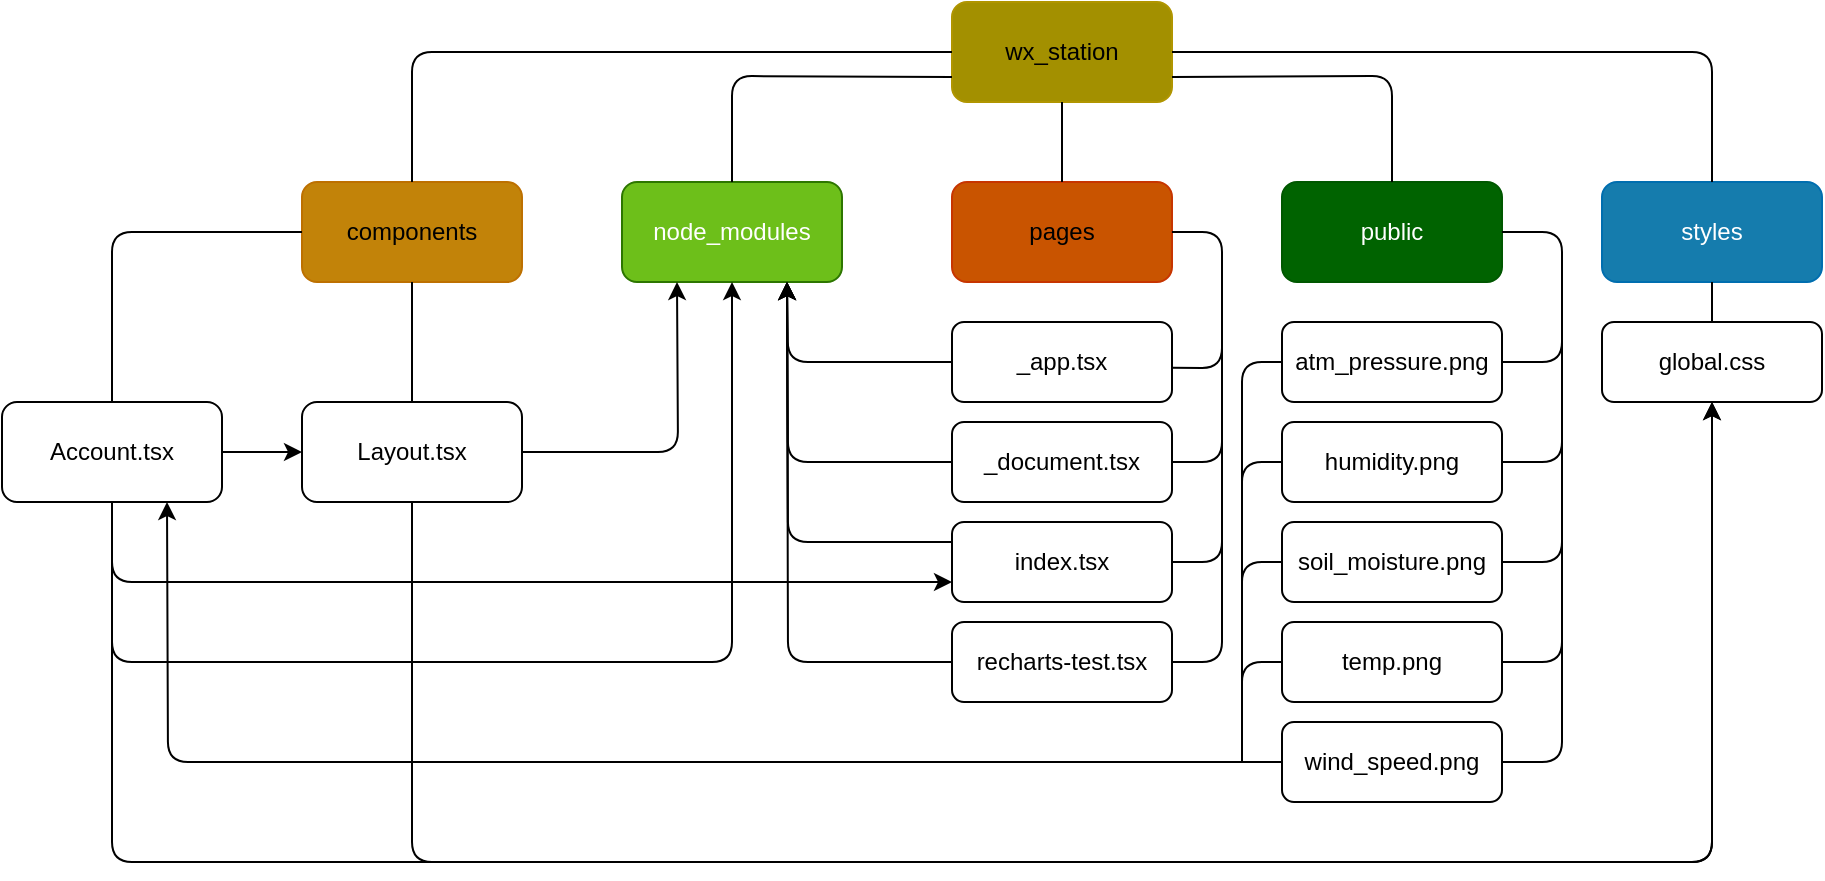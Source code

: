 <mxfile>
    <diagram id="I0hdVwlQZiZu_8XNlH9b" name="Page-1">
        <mxGraphModel dx="693" dy="364" grid="1" gridSize="10" guides="1" tooltips="1" connect="1" arrows="1" fold="1" page="1" pageScale="1" pageWidth="1100" pageHeight="1700" math="0" shadow="0">
            <root>
                <mxCell id="0"/>
                <mxCell id="1" parent="0"/>
                <mxCell id="9" value="wx_station" style="rounded=1;whiteSpace=wrap;html=1;fillColor=#A39000;fontColor=#000000;strokeColor=#B09500;" vertex="1" parent="1">
                    <mxGeometry x="495" y="30" width="110" height="50" as="geometry"/>
                </mxCell>
                <mxCell id="11" value="components" style="rounded=1;whiteSpace=wrap;html=1;fillColor=#C28309;fontColor=#000000;strokeColor=#BD7000;" vertex="1" parent="1">
                    <mxGeometry x="170" y="120" width="110" height="50" as="geometry"/>
                </mxCell>
                <mxCell id="12" value="node_modules" style="rounded=1;whiteSpace=wrap;html=1;fillColor=#6DBF1A;fontColor=#ffffff;strokeColor=#2D7600;" vertex="1" parent="1">
                    <mxGeometry x="330" y="120" width="110" height="50" as="geometry"/>
                </mxCell>
                <mxCell id="13" value="pages" style="rounded=1;whiteSpace=wrap;html=1;fillColor=#C95400;fontColor=#000000;strokeColor=#C73500;" vertex="1" parent="1">
                    <mxGeometry x="495" y="120" width="110" height="50" as="geometry"/>
                </mxCell>
                <mxCell id="14" value="public" style="rounded=1;whiteSpace=wrap;html=1;fillColor=#006300;fontColor=#ffffff;strokeColor=#005700;" vertex="1" parent="1">
                    <mxGeometry x="660" y="120" width="110" height="50" as="geometry"/>
                </mxCell>
                <mxCell id="15" value="styles" style="rounded=1;whiteSpace=wrap;html=1;fillColor=#157CAD;fontColor=#ffffff;strokeColor=#006EAF;" vertex="1" parent="1">
                    <mxGeometry x="820" y="120" width="110" height="50" as="geometry"/>
                </mxCell>
                <mxCell id="16" value="Account.tsx" style="rounded=1;whiteSpace=wrap;html=1;" vertex="1" parent="1">
                    <mxGeometry x="20" y="230" width="110" height="50" as="geometry"/>
                </mxCell>
                <mxCell id="17" value="Layout.tsx" style="rounded=1;whiteSpace=wrap;html=1;" vertex="1" parent="1">
                    <mxGeometry x="170" y="230" width="110" height="50" as="geometry"/>
                </mxCell>
                <mxCell id="25" value="" style="endArrow=classic;html=1;exitX=1;exitY=0.5;exitDx=0;exitDy=0;entryX=0.25;entryY=1;entryDx=0;entryDy=0;" edge="1" parent="1" source="17" target="12">
                    <mxGeometry width="50" height="50" relative="1" as="geometry">
                        <mxPoint x="330" y="260" as="sourcePoint"/>
                        <mxPoint x="380" y="210" as="targetPoint"/>
                        <Array as="points">
                            <mxPoint x="358" y="255"/>
                        </Array>
                    </mxGeometry>
                </mxCell>
                <mxCell id="32" value="_app.tsx" style="rounded=1;whiteSpace=wrap;html=1;" vertex="1" parent="1">
                    <mxGeometry x="495" y="190" width="110" height="40" as="geometry"/>
                </mxCell>
                <mxCell id="33" value="_document.tsx" style="rounded=1;whiteSpace=wrap;html=1;gradientColor=none;fillStyle=auto;fillColor=none;strokeColor=default;strokeWidth=1;" vertex="1" parent="1">
                    <mxGeometry x="495" y="240" width="110" height="40" as="geometry"/>
                </mxCell>
                <mxCell id="34" value="index.tsx" style="rounded=1;whiteSpace=wrap;html=1;" vertex="1" parent="1">
                    <mxGeometry x="495" y="290" width="110" height="40" as="geometry"/>
                </mxCell>
                <mxCell id="35" value="atm_pressure.png" style="rounded=1;whiteSpace=wrap;html=1;" vertex="1" parent="1">
                    <mxGeometry x="660" y="190" width="110" height="40" as="geometry"/>
                </mxCell>
                <mxCell id="36" value="humidity.png" style="rounded=1;whiteSpace=wrap;html=1;" vertex="1" parent="1">
                    <mxGeometry x="660" y="240" width="110" height="40" as="geometry"/>
                </mxCell>
                <mxCell id="37" value="soil_moisture.png" style="rounded=1;whiteSpace=wrap;html=1;" vertex="1" parent="1">
                    <mxGeometry x="660" y="290" width="110" height="40" as="geometry"/>
                </mxCell>
                <mxCell id="38" value="temp.png" style="rounded=1;whiteSpace=wrap;html=1;" vertex="1" parent="1">
                    <mxGeometry x="660" y="340" width="110" height="40" as="geometry"/>
                </mxCell>
                <mxCell id="39" value="wind_speed.png" style="rounded=1;whiteSpace=wrap;html=1;" vertex="1" parent="1">
                    <mxGeometry x="660" y="390" width="110" height="40" as="geometry"/>
                </mxCell>
                <mxCell id="40" value="global.css" style="rounded=1;whiteSpace=wrap;html=1;" vertex="1" parent="1">
                    <mxGeometry x="820" y="190" width="110" height="40" as="geometry"/>
                </mxCell>
                <mxCell id="42" value="recharts-test.tsx" style="rounded=1;whiteSpace=wrap;html=1;" vertex="1" parent="1">
                    <mxGeometry x="495" y="340" width="110" height="40" as="geometry"/>
                </mxCell>
                <mxCell id="61" value="" style="endArrow=none;html=1;entryX=0;entryY=0.5;entryDx=0;entryDy=0;exitX=0.5;exitY=0;exitDx=0;exitDy=0;" edge="1" parent="1" source="11" target="9">
                    <mxGeometry width="50" height="50" relative="1" as="geometry">
                        <mxPoint x="370" y="80" as="sourcePoint"/>
                        <mxPoint x="420" y="30" as="targetPoint"/>
                        <Array as="points">
                            <mxPoint x="225" y="55"/>
                        </Array>
                    </mxGeometry>
                </mxCell>
                <mxCell id="62" value="" style="endArrow=none;html=1;exitX=1;exitY=0.5;exitDx=0;exitDy=0;entryX=0.5;entryY=0;entryDx=0;entryDy=0;" edge="1" parent="1" source="9" target="15">
                    <mxGeometry width="50" height="50" relative="1" as="geometry">
                        <mxPoint x="690" y="90" as="sourcePoint"/>
                        <mxPoint x="740" y="40" as="targetPoint"/>
                        <Array as="points">
                            <mxPoint x="875" y="55"/>
                        </Array>
                    </mxGeometry>
                </mxCell>
                <mxCell id="63" value="" style="endArrow=none;html=1;entryX=0;entryY=0.75;entryDx=0;entryDy=0;exitX=0.5;exitY=0;exitDx=0;exitDy=0;" edge="1" parent="1" source="12" target="9">
                    <mxGeometry width="50" height="50" relative="1" as="geometry">
                        <mxPoint x="410" y="120" as="sourcePoint"/>
                        <mxPoint x="460" y="70" as="targetPoint"/>
                        <Array as="points">
                            <mxPoint x="385" y="67"/>
                        </Array>
                    </mxGeometry>
                </mxCell>
                <mxCell id="64" value="" style="endArrow=none;html=1;exitX=1;exitY=0.75;exitDx=0;exitDy=0;entryX=0.5;entryY=0;entryDx=0;entryDy=0;" edge="1" parent="1" source="9" target="14">
                    <mxGeometry width="50" height="50" relative="1" as="geometry">
                        <mxPoint x="920" y="70" as="sourcePoint"/>
                        <mxPoint x="970" y="20" as="targetPoint"/>
                        <Array as="points">
                            <mxPoint x="715" y="67"/>
                        </Array>
                    </mxGeometry>
                </mxCell>
                <mxCell id="65" value="" style="endArrow=none;html=1;exitX=0.5;exitY=0;exitDx=0;exitDy=0;entryX=0.5;entryY=1;entryDx=0;entryDy=0;" edge="1" parent="1" source="13" target="9">
                    <mxGeometry width="50" height="50" relative="1" as="geometry">
                        <mxPoint x="590" y="130" as="sourcePoint"/>
                        <mxPoint x="640" y="80" as="targetPoint"/>
                    </mxGeometry>
                </mxCell>
                <mxCell id="66" value="" style="endArrow=none;html=1;exitX=0.5;exitY=0;exitDx=0;exitDy=0;entryX=0.5;entryY=1;entryDx=0;entryDy=0;" edge="1" parent="1" source="40" target="15">
                    <mxGeometry width="50" height="50" relative="1" as="geometry">
                        <mxPoint x="950" y="100" as="sourcePoint"/>
                        <mxPoint x="1000" y="50" as="targetPoint"/>
                    </mxGeometry>
                </mxCell>
                <mxCell id="67" value="" style="endArrow=none;html=1;entryX=1;entryY=0.5;entryDx=0;entryDy=0;exitX=1;exitY=0.5;exitDx=0;exitDy=0;" edge="1" parent="1" source="35" target="14">
                    <mxGeometry width="50" height="50" relative="1" as="geometry">
                        <mxPoint x="940" y="350" as="sourcePoint"/>
                        <mxPoint x="990" y="300" as="targetPoint"/>
                        <Array as="points">
                            <mxPoint x="800" y="210"/>
                            <mxPoint x="800" y="145"/>
                        </Array>
                    </mxGeometry>
                </mxCell>
                <mxCell id="68" value="" style="endArrow=none;html=1;exitX=1;exitY=0.5;exitDx=0;exitDy=0;" edge="1" parent="1" source="36">
                    <mxGeometry width="50" height="50" relative="1" as="geometry">
                        <mxPoint x="880" y="340" as="sourcePoint"/>
                        <mxPoint x="800" y="200" as="targetPoint"/>
                        <Array as="points">
                            <mxPoint x="800" y="260"/>
                        </Array>
                    </mxGeometry>
                </mxCell>
                <mxCell id="69" value="" style="endArrow=none;html=1;exitX=1;exitY=0.5;exitDx=0;exitDy=0;" edge="1" parent="1" source="37">
                    <mxGeometry width="50" height="50" relative="1" as="geometry">
                        <mxPoint x="810" y="350" as="sourcePoint"/>
                        <mxPoint x="800" y="250" as="targetPoint"/>
                        <Array as="points">
                            <mxPoint x="800" y="310"/>
                        </Array>
                    </mxGeometry>
                </mxCell>
                <mxCell id="70" value="" style="endArrow=none;html=1;exitX=1;exitY=0.5;exitDx=0;exitDy=0;" edge="1" parent="1" source="38">
                    <mxGeometry width="50" height="50" relative="1" as="geometry">
                        <mxPoint x="800" y="380" as="sourcePoint"/>
                        <mxPoint x="800" y="300" as="targetPoint"/>
                        <Array as="points">
                            <mxPoint x="800" y="360"/>
                        </Array>
                    </mxGeometry>
                </mxCell>
                <mxCell id="71" value="" style="endArrow=none;html=1;exitX=1;exitY=0.5;exitDx=0;exitDy=0;" edge="1" parent="1" source="39">
                    <mxGeometry width="50" height="50" relative="1" as="geometry">
                        <mxPoint x="830" y="420" as="sourcePoint"/>
                        <mxPoint x="800" y="350" as="targetPoint"/>
                        <Array as="points">
                            <mxPoint x="800" y="410"/>
                        </Array>
                    </mxGeometry>
                </mxCell>
                <mxCell id="72" value="" style="endArrow=none;html=1;entryX=1;entryY=0.5;entryDx=0;entryDy=0;exitX=0.998;exitY=0.572;exitDx=0;exitDy=0;exitPerimeter=0;" edge="1" parent="1" source="32" target="13">
                    <mxGeometry width="50" height="50" relative="1" as="geometry">
                        <mxPoint x="610" y="190" as="sourcePoint"/>
                        <mxPoint x="660" y="140" as="targetPoint"/>
                        <Array as="points">
                            <mxPoint x="630" y="213"/>
                            <mxPoint x="630" y="145"/>
                        </Array>
                    </mxGeometry>
                </mxCell>
                <mxCell id="73" value="" style="endArrow=none;html=1;exitX=1;exitY=0.5;exitDx=0;exitDy=0;" edge="1" parent="1" source="33">
                    <mxGeometry width="50" height="50" relative="1" as="geometry">
                        <mxPoint x="570" y="300" as="sourcePoint"/>
                        <mxPoint x="630" y="200" as="targetPoint"/>
                        <Array as="points">
                            <mxPoint x="630" y="260"/>
                        </Array>
                    </mxGeometry>
                </mxCell>
                <mxCell id="74" value="" style="endArrow=none;html=1;exitX=1;exitY=0.5;exitDx=0;exitDy=0;" edge="1" parent="1" source="34">
                    <mxGeometry width="50" height="50" relative="1" as="geometry">
                        <mxPoint x="580" y="360" as="sourcePoint"/>
                        <mxPoint x="630" y="250" as="targetPoint"/>
                        <Array as="points">
                            <mxPoint x="630" y="310"/>
                        </Array>
                    </mxGeometry>
                </mxCell>
                <mxCell id="75" value="" style="endArrow=none;html=1;exitX=1;exitY=0.5;exitDx=0;exitDy=0;" edge="1" parent="1" source="42">
                    <mxGeometry width="50" height="50" relative="1" as="geometry">
                        <mxPoint x="520" y="360" as="sourcePoint"/>
                        <mxPoint x="630" y="300" as="targetPoint"/>
                        <Array as="points">
                            <mxPoint x="630" y="360"/>
                        </Array>
                    </mxGeometry>
                </mxCell>
                <mxCell id="78" value="" style="endArrow=none;html=1;entryX=0.5;entryY=1;entryDx=0;entryDy=0;exitX=0.5;exitY=0;exitDx=0;exitDy=0;" edge="1" parent="1" source="17" target="11">
                    <mxGeometry width="50" height="50" relative="1" as="geometry">
                        <mxPoint x="100" y="230" as="sourcePoint"/>
                        <mxPoint x="150" y="180" as="targetPoint"/>
                    </mxGeometry>
                </mxCell>
                <mxCell id="79" value="" style="endArrow=none;html=1;entryX=0;entryY=0.5;entryDx=0;entryDy=0;exitX=0.5;exitY=0;exitDx=0;exitDy=0;" edge="1" parent="1" source="16" target="11">
                    <mxGeometry width="50" height="50" relative="1" as="geometry">
                        <mxPoint x="80" y="180" as="sourcePoint"/>
                        <mxPoint x="130" y="130" as="targetPoint"/>
                        <Array as="points">
                            <mxPoint x="75" y="145"/>
                        </Array>
                    </mxGeometry>
                </mxCell>
                <mxCell id="80" value="" style="endArrow=classic;html=1;entryX=0.5;entryY=1;entryDx=0;entryDy=0;exitX=0.5;exitY=1;exitDx=0;exitDy=0;" edge="1" parent="1" source="16" target="12">
                    <mxGeometry width="50" height="50" relative="1" as="geometry">
                        <mxPoint x="70" y="360" as="sourcePoint"/>
                        <mxPoint x="350" y="330" as="targetPoint"/>
                        <Array as="points">
                            <mxPoint x="75" y="360"/>
                            <mxPoint x="385" y="360"/>
                        </Array>
                    </mxGeometry>
                </mxCell>
                <mxCell id="81" value="" style="endArrow=classic;html=1;exitX=0;exitY=0.5;exitDx=0;exitDy=0;entryX=0.75;entryY=1;entryDx=0;entryDy=0;" edge="1" parent="1" source="42" target="12">
                    <mxGeometry width="50" height="50" relative="1" as="geometry">
                        <mxPoint x="420" y="290" as="sourcePoint"/>
                        <mxPoint x="470" y="240" as="targetPoint"/>
                        <Array as="points">
                            <mxPoint x="413" y="360"/>
                        </Array>
                    </mxGeometry>
                </mxCell>
                <mxCell id="84" value="" style="endArrow=classic;html=1;entryX=0.75;entryY=1;entryDx=0;entryDy=0;exitX=0;exitY=0.5;exitDx=0;exitDy=0;" edge="1" parent="1" source="32" target="12">
                    <mxGeometry width="50" height="50" relative="1" as="geometry">
                        <mxPoint x="440" y="240" as="sourcePoint"/>
                        <mxPoint x="490" y="190" as="targetPoint"/>
                        <Array as="points">
                            <mxPoint x="413" y="210"/>
                        </Array>
                    </mxGeometry>
                </mxCell>
                <mxCell id="85" value="" style="endArrow=classic;html=1;entryX=0.75;entryY=1;entryDx=0;entryDy=0;exitX=0;exitY=0.5;exitDx=0;exitDy=0;" edge="1" parent="1" source="33" target="12">
                    <mxGeometry width="50" height="50" relative="1" as="geometry">
                        <mxPoint x="430" y="320" as="sourcePoint"/>
                        <mxPoint x="470" y="240" as="targetPoint"/>
                        <Array as="points">
                            <mxPoint x="413" y="260"/>
                        </Array>
                    </mxGeometry>
                </mxCell>
                <mxCell id="86" value="" style="endArrow=classic;html=1;entryX=0.75;entryY=1;entryDx=0;entryDy=0;exitX=0;exitY=0.25;exitDx=0;exitDy=0;" edge="1" parent="1" source="34" target="12">
                    <mxGeometry width="50" height="50" relative="1" as="geometry">
                        <mxPoint x="410" y="310" as="sourcePoint"/>
                        <mxPoint x="460" y="260" as="targetPoint"/>
                        <Array as="points">
                            <mxPoint x="413" y="300"/>
                        </Array>
                    </mxGeometry>
                </mxCell>
                <mxCell id="87" value="" style="endArrow=classic;html=1;entryX=0.5;entryY=1;entryDx=0;entryDy=0;exitX=0.5;exitY=1;exitDx=0;exitDy=0;" edge="1" parent="1" source="16" target="40">
                    <mxGeometry width="50" height="50" relative="1" as="geometry">
                        <mxPoint x="300" y="510" as="sourcePoint"/>
                        <mxPoint x="350" y="460" as="targetPoint"/>
                        <Array as="points">
                            <mxPoint x="75" y="460"/>
                            <mxPoint x="875" y="460"/>
                        </Array>
                    </mxGeometry>
                </mxCell>
                <mxCell id="88" value="" style="endArrow=classic;html=1;entryX=0.5;entryY=1;entryDx=0;entryDy=0;exitX=0.5;exitY=1;exitDx=0;exitDy=0;" edge="1" parent="1" source="17" target="40">
                    <mxGeometry width="50" height="50" relative="1" as="geometry">
                        <mxPoint x="240" y="360" as="sourcePoint"/>
                        <mxPoint x="290" y="310" as="targetPoint"/>
                        <Array as="points">
                            <mxPoint x="225" y="460"/>
                            <mxPoint x="875" y="460"/>
                        </Array>
                    </mxGeometry>
                </mxCell>
                <mxCell id="89" value="" style="endArrow=classic;html=1;entryX=0;entryY=0.5;entryDx=0;entryDy=0;exitX=1;exitY=0.5;exitDx=0;exitDy=0;" edge="1" parent="1" source="16" target="17">
                    <mxGeometry width="50" height="50" relative="1" as="geometry">
                        <mxPoint x="90" y="230" as="sourcePoint"/>
                        <mxPoint x="140" y="180" as="targetPoint"/>
                    </mxGeometry>
                </mxCell>
                <mxCell id="90" value="" style="endArrow=classic;html=1;entryX=0;entryY=0.75;entryDx=0;entryDy=0;exitX=0.5;exitY=1;exitDx=0;exitDy=0;" edge="1" parent="1" source="16" target="34">
                    <mxGeometry width="50" height="50" relative="1" as="geometry">
                        <mxPoint x="190" y="350" as="sourcePoint"/>
                        <mxPoint x="240" y="300" as="targetPoint"/>
                        <Array as="points">
                            <mxPoint x="75" y="320"/>
                        </Array>
                    </mxGeometry>
                </mxCell>
                <mxCell id="92" value="" style="endArrow=classic;html=1;entryX=0.75;entryY=1;entryDx=0;entryDy=0;exitX=0;exitY=0.5;exitDx=0;exitDy=0;" edge="1" parent="1" source="39" target="16">
                    <mxGeometry width="50" height="50" relative="1" as="geometry">
                        <mxPoint x="540" y="430" as="sourcePoint"/>
                        <mxPoint x="380" y="400" as="targetPoint"/>
                        <Array as="points">
                            <mxPoint x="103" y="410"/>
                        </Array>
                    </mxGeometry>
                </mxCell>
                <mxCell id="93" value="" style="endArrow=none;html=1;entryX=0;entryY=0.5;entryDx=0;entryDy=0;" edge="1" parent="1" target="35">
                    <mxGeometry width="50" height="50" relative="1" as="geometry">
                        <mxPoint x="640" y="410" as="sourcePoint"/>
                        <mxPoint x="600" y="410" as="targetPoint"/>
                        <Array as="points">
                            <mxPoint x="640" y="210"/>
                        </Array>
                    </mxGeometry>
                </mxCell>
                <mxCell id="95" value="" style="endArrow=none;html=1;entryX=0;entryY=0.5;entryDx=0;entryDy=0;" edge="1" parent="1" target="36">
                    <mxGeometry width="50" height="50" relative="1" as="geometry">
                        <mxPoint x="640" y="280" as="sourcePoint"/>
                        <mxPoint x="660" y="270" as="targetPoint"/>
                        <Array as="points">
                            <mxPoint x="640" y="260"/>
                        </Array>
                    </mxGeometry>
                </mxCell>
                <mxCell id="96" value="" style="endArrow=none;html=1;entryX=0;entryY=0.5;entryDx=0;entryDy=0;" edge="1" parent="1" target="37">
                    <mxGeometry width="50" height="50" relative="1" as="geometry">
                        <mxPoint x="640" y="330" as="sourcePoint"/>
                        <mxPoint x="670" y="320" as="targetPoint"/>
                        <Array as="points">
                            <mxPoint x="640" y="310"/>
                        </Array>
                    </mxGeometry>
                </mxCell>
                <mxCell id="97" value="" style="endArrow=none;html=1;entryX=0;entryY=0.5;entryDx=0;entryDy=0;" edge="1" parent="1" target="38">
                    <mxGeometry width="50" height="50" relative="1" as="geometry">
                        <mxPoint x="640" y="380" as="sourcePoint"/>
                        <mxPoint x="670" y="400" as="targetPoint"/>
                        <Array as="points">
                            <mxPoint x="640" y="360"/>
                        </Array>
                    </mxGeometry>
                </mxCell>
            </root>
        </mxGraphModel>
    </diagram>
</mxfile>